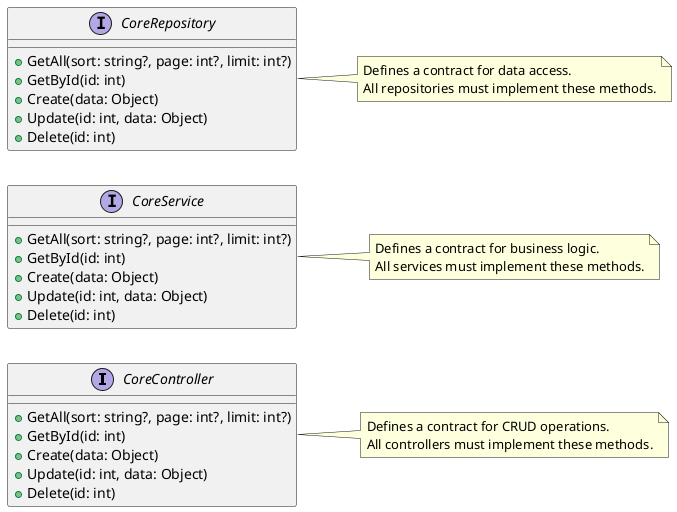 @startuml
left to right direction

interface CoreController {
    + GetAll(sort: string?, page: int?, limit: int?)
    + GetById(id: int)
    + Create(data: Object)
    + Update(id: int, data: Object)
    + Delete(id: int)
}

interface CoreService {
    + GetAll(sort: string?, page: int?, limit: int?)
    + GetById(id: int)
    + Create(data: Object)
    + Update(id: int, data: Object)
    + Delete(id: int)
}

interface CoreRepository {
    + GetAll(sort: string?, page: int?, limit: int?)
    + GetById(id: int)
    + Create(data: Object)
    + Update(id: int, data: Object)
    + Delete(id: int)
}

note right of CoreController
  Defines a contract for CRUD operations.
  All controllers must implement these methods.
end note

note right of CoreService
  Defines a contract for business logic.
  All services must implement these methods.
end note

note right of CoreRepository
  Defines a contract for data access.
  All repositories must implement these methods.
end note

@enduml